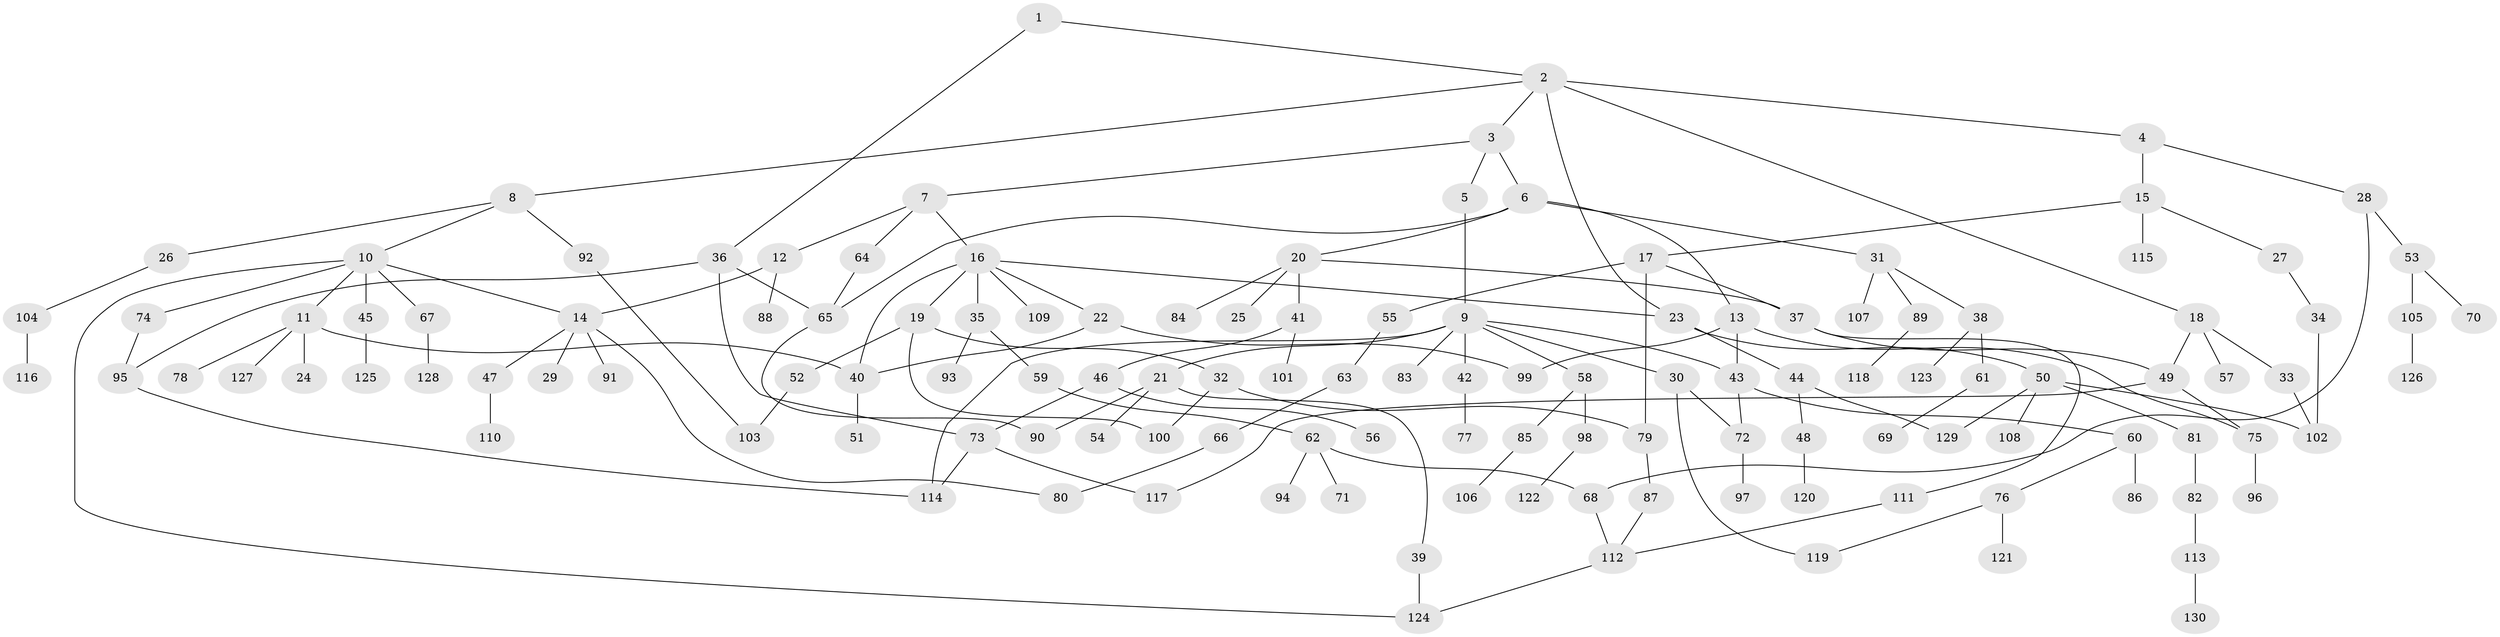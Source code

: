 // coarse degree distribution, {6: 0.0379746835443038, 3: 0.20253164556962025, 4: 0.20253164556962025, 5: 0.0379746835443038, 2: 0.22784810126582278, 1: 0.26582278481012656, 7: 0.02531645569620253}
// Generated by graph-tools (version 1.1) at 2025/36/03/04/25 23:36:03]
// undirected, 130 vertices, 160 edges
graph export_dot {
  node [color=gray90,style=filled];
  1;
  2;
  3;
  4;
  5;
  6;
  7;
  8;
  9;
  10;
  11;
  12;
  13;
  14;
  15;
  16;
  17;
  18;
  19;
  20;
  21;
  22;
  23;
  24;
  25;
  26;
  27;
  28;
  29;
  30;
  31;
  32;
  33;
  34;
  35;
  36;
  37;
  38;
  39;
  40;
  41;
  42;
  43;
  44;
  45;
  46;
  47;
  48;
  49;
  50;
  51;
  52;
  53;
  54;
  55;
  56;
  57;
  58;
  59;
  60;
  61;
  62;
  63;
  64;
  65;
  66;
  67;
  68;
  69;
  70;
  71;
  72;
  73;
  74;
  75;
  76;
  77;
  78;
  79;
  80;
  81;
  82;
  83;
  84;
  85;
  86;
  87;
  88;
  89;
  90;
  91;
  92;
  93;
  94;
  95;
  96;
  97;
  98;
  99;
  100;
  101;
  102;
  103;
  104;
  105;
  106;
  107;
  108;
  109;
  110;
  111;
  112;
  113;
  114;
  115;
  116;
  117;
  118;
  119;
  120;
  121;
  122;
  123;
  124;
  125;
  126;
  127;
  128;
  129;
  130;
  1 -- 2;
  1 -- 36;
  2 -- 3;
  2 -- 4;
  2 -- 8;
  2 -- 18;
  2 -- 23;
  3 -- 5;
  3 -- 6;
  3 -- 7;
  4 -- 15;
  4 -- 28;
  5 -- 9;
  6 -- 13;
  6 -- 20;
  6 -- 31;
  6 -- 65;
  7 -- 12;
  7 -- 16;
  7 -- 64;
  8 -- 10;
  8 -- 26;
  8 -- 92;
  9 -- 21;
  9 -- 30;
  9 -- 42;
  9 -- 43;
  9 -- 58;
  9 -- 83;
  9 -- 114;
  10 -- 11;
  10 -- 14;
  10 -- 45;
  10 -- 67;
  10 -- 74;
  10 -- 124;
  11 -- 24;
  11 -- 78;
  11 -- 127;
  11 -- 40;
  12 -- 88;
  12 -- 14;
  13 -- 75;
  13 -- 99;
  13 -- 43;
  14 -- 29;
  14 -- 47;
  14 -- 91;
  14 -- 80;
  15 -- 17;
  15 -- 27;
  15 -- 115;
  16 -- 19;
  16 -- 22;
  16 -- 23;
  16 -- 35;
  16 -- 40;
  16 -- 109;
  17 -- 37;
  17 -- 55;
  17 -- 79;
  18 -- 33;
  18 -- 57;
  18 -- 49;
  19 -- 32;
  19 -- 52;
  19 -- 100;
  20 -- 25;
  20 -- 41;
  20 -- 84;
  20 -- 37;
  21 -- 39;
  21 -- 54;
  21 -- 90;
  22 -- 99;
  22 -- 40;
  23 -- 44;
  23 -- 50;
  26 -- 104;
  27 -- 34;
  28 -- 53;
  28 -- 68;
  30 -- 72;
  30 -- 119;
  31 -- 38;
  31 -- 89;
  31 -- 107;
  32 -- 100;
  32 -- 79;
  33 -- 102;
  34 -- 102;
  35 -- 59;
  35 -- 93;
  36 -- 73;
  36 -- 65;
  36 -- 95;
  37 -- 49;
  37 -- 111;
  38 -- 61;
  38 -- 123;
  39 -- 124;
  40 -- 51;
  41 -- 46;
  41 -- 101;
  42 -- 77;
  43 -- 60;
  43 -- 72;
  44 -- 48;
  44 -- 129;
  45 -- 125;
  46 -- 56;
  46 -- 73;
  47 -- 110;
  48 -- 120;
  49 -- 75;
  49 -- 117;
  50 -- 81;
  50 -- 108;
  50 -- 129;
  50 -- 102;
  52 -- 103;
  53 -- 70;
  53 -- 105;
  55 -- 63;
  58 -- 85;
  58 -- 98;
  59 -- 62;
  60 -- 76;
  60 -- 86;
  61 -- 69;
  62 -- 71;
  62 -- 94;
  62 -- 68;
  63 -- 66;
  64 -- 65;
  65 -- 90;
  66 -- 80;
  67 -- 128;
  68 -- 112;
  72 -- 97;
  73 -- 117;
  73 -- 114;
  74 -- 95;
  75 -- 96;
  76 -- 119;
  76 -- 121;
  79 -- 87;
  81 -- 82;
  82 -- 113;
  85 -- 106;
  87 -- 112;
  89 -- 118;
  92 -- 103;
  95 -- 114;
  98 -- 122;
  104 -- 116;
  105 -- 126;
  111 -- 112;
  112 -- 124;
  113 -- 130;
}
